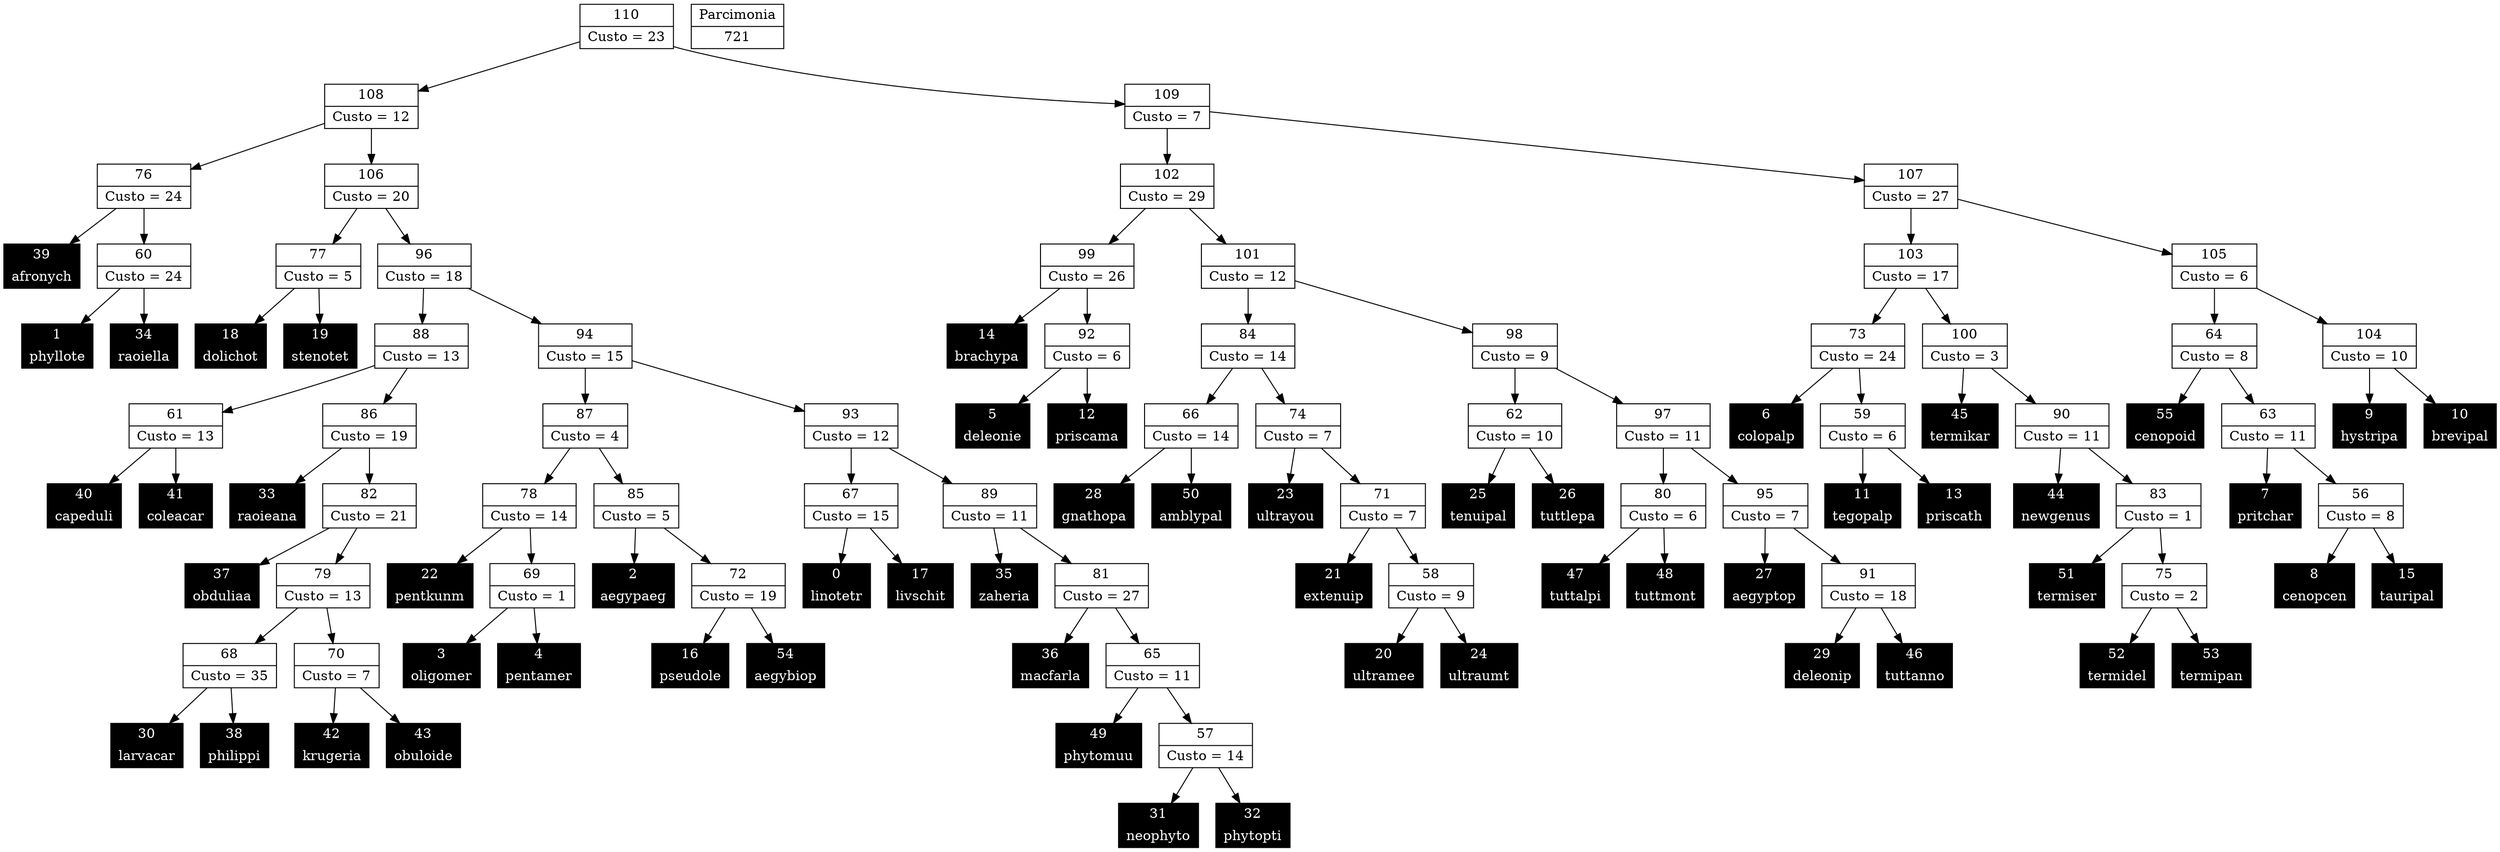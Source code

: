 Digraph G {
0 [shape="record", label="{0 | linotetr}",style=filled, color=black, fontcolor=white,fontsize=14, height=0.5]
1 [shape="record", label="{1 | phyllote}",style=filled, color=black, fontcolor=white,fontsize=14, height=0.5]
2 [shape="record", label="{2 | aegypaeg}",style=filled, color=black, fontcolor=white,fontsize=14, height=0.5]
3 [shape="record", label="{3 | oligomer}",style=filled, color=black, fontcolor=white,fontsize=14, height=0.5]
4 [shape="record", label="{4 | pentamer}",style=filled, color=black, fontcolor=white,fontsize=14, height=0.5]
5 [shape="record", label="{5 | deleonie}",style=filled, color=black, fontcolor=white,fontsize=14, height=0.5]
6 [shape="record", label="{6 | colopalp}",style=filled, color=black, fontcolor=white,fontsize=14, height=0.5]
7 [shape="record", label="{7 | pritchar}",style=filled, color=black, fontcolor=white,fontsize=14, height=0.5]
8 [shape="record", label="{8 | cenopcen}",style=filled, color=black, fontcolor=white,fontsize=14, height=0.5]
9 [shape="record", label="{9 | hystripa}",style=filled, color=black, fontcolor=white,fontsize=14, height=0.5]
10 [shape="record", label="{10 | brevipal}",style=filled, color=black, fontcolor=white,fontsize=14, height=0.5]
11 [shape="record", label="{11 | tegopalp}",style=filled, color=black, fontcolor=white,fontsize=14, height=0.5]
12 [shape="record", label="{12 | priscama}",style=filled, color=black, fontcolor=white,fontsize=14, height=0.5]
13 [shape="record", label="{13 | priscath}",style=filled, color=black, fontcolor=white,fontsize=14, height=0.5]
14 [shape="record", label="{14 | brachypa}",style=filled, color=black, fontcolor=white,fontsize=14, height=0.5]
15 [shape="record", label="{15 | tauripal}",style=filled, color=black, fontcolor=white,fontsize=14, height=0.5]
16 [shape="record", label="{16 | pseudole}",style=filled, color=black, fontcolor=white,fontsize=14, height=0.5]
17 [shape="record", label="{17 | livschit}",style=filled, color=black, fontcolor=white,fontsize=14, height=0.5]
18 [shape="record", label="{18 | dolichot}",style=filled, color=black, fontcolor=white,fontsize=14, height=0.5]
19 [shape="record", label="{19 | stenotet}",style=filled, color=black, fontcolor=white,fontsize=14, height=0.5]
20 [shape="record", label="{20 | ultramee}",style=filled, color=black, fontcolor=white,fontsize=14, height=0.5]
21 [shape="record", label="{21 | extenuip}",style=filled, color=black, fontcolor=white,fontsize=14, height=0.5]
22 [shape="record", label="{22 | pentkunm}",style=filled, color=black, fontcolor=white,fontsize=14, height=0.5]
23 [shape="record", label="{23 | ultrayou}",style=filled, color=black, fontcolor=white,fontsize=14, height=0.5]
24 [shape="record", label="{24 | ultraumt}",style=filled, color=black, fontcolor=white,fontsize=14, height=0.5]
25 [shape="record", label="{25 | tenuipal}",style=filled, color=black, fontcolor=white,fontsize=14, height=0.5]
26 [shape="record", label="{26 | tuttlepa}",style=filled, color=black, fontcolor=white,fontsize=14, height=0.5]
27 [shape="record", label="{27 | aegyptop}",style=filled, color=black, fontcolor=white,fontsize=14, height=0.5]
28 [shape="record", label="{28 | gnathopa}",style=filled, color=black, fontcolor=white,fontsize=14, height=0.5]
29 [shape="record", label="{29 | deleonip}",style=filled, color=black, fontcolor=white,fontsize=14, height=0.5]
30 [shape="record", label="{30 | larvacar}",style=filled, color=black, fontcolor=white,fontsize=14, height=0.5]
31 [shape="record", label="{31 | neophyto}",style=filled, color=black, fontcolor=white,fontsize=14, height=0.5]
32 [shape="record", label="{32 | phytopti}",style=filled, color=black, fontcolor=white,fontsize=14, height=0.5]
33 [shape="record", label="{33 | raoieana}",style=filled, color=black, fontcolor=white,fontsize=14, height=0.5]
34 [shape="record", label="{34 | raoiella}",style=filled, color=black, fontcolor=white,fontsize=14, height=0.5]
35 [shape="record", label="{35 | zaheria}",style=filled, color=black, fontcolor=white,fontsize=14, height=0.5]
36 [shape="record", label="{36 | macfarla}",style=filled, color=black, fontcolor=white,fontsize=14, height=0.5]
37 [shape="record", label="{37 | obduliaa}",style=filled, color=black, fontcolor=white,fontsize=14, height=0.5]
38 [shape="record", label="{38 | philippi}",style=filled, color=black, fontcolor=white,fontsize=14, height=0.5]
39 [shape="record", label="{39 | afronych}",style=filled, color=black, fontcolor=white,fontsize=14, height=0.5]
40 [shape="record", label="{40 | capeduli}",style=filled, color=black, fontcolor=white,fontsize=14, height=0.5]
41 [shape="record", label="{41 | coleacar}",style=filled, color=black, fontcolor=white,fontsize=14, height=0.5]
42 [shape="record", label="{42 | krugeria}",style=filled, color=black, fontcolor=white,fontsize=14, height=0.5]
43 [shape="record", label="{43 | obuloide}",style=filled, color=black, fontcolor=white,fontsize=14, height=0.5]
44 [shape="record", label="{44 | newgenus}",style=filled, color=black, fontcolor=white,fontsize=14, height=0.5]
45 [shape="record", label="{45 | termikar}",style=filled, color=black, fontcolor=white,fontsize=14, height=0.5]
46 [shape="record", label="{46 | tuttanno}",style=filled, color=black, fontcolor=white,fontsize=14, height=0.5]
47 [shape="record", label="{47 | tuttalpi}",style=filled, color=black, fontcolor=white,fontsize=14, height=0.5]
48 [shape="record", label="{48 | tuttmont}",style=filled, color=black, fontcolor=white,fontsize=14, height=0.5]
49 [shape="record", label="{49 | phytomuu}",style=filled, color=black, fontcolor=white,fontsize=14, height=0.5]
50 [shape="record", label="{50 | amblypal}",style=filled, color=black, fontcolor=white,fontsize=14, height=0.5]
51 [shape="record", label="{51 | termiser}",style=filled, color=black, fontcolor=white,fontsize=14, height=0.5]
52 [shape="record", label="{52 | termidel}",style=filled, color=black, fontcolor=white,fontsize=14, height=0.5]
53 [shape="record", label="{53 | termipan}",style=filled, color=black, fontcolor=white,fontsize=14, height=0.5]
54 [shape="record", label="{54 | aegybiop}",style=filled, color=black, fontcolor=white,fontsize=14, height=0.5]
55 [shape="record", label="{55 | cenopoid}",style=filled, color=black, fontcolor=white,fontsize=14, height=0.5]
56 [shape="record", label="{56|Custo = 8}"]
57 [shape="record", label="{57|Custo = 14}"]
58 [shape="record", label="{58|Custo = 9}"]
59 [shape="record", label="{59|Custo = 6}"]
60 [shape="record", label="{60|Custo = 24}"]
61 [shape="record", label="{61|Custo = 13}"]
62 [shape="record", label="{62|Custo = 10}"]
63 [shape="record", label="{63|Custo = 11}"]
64 [shape="record", label="{64|Custo = 8}"]
65 [shape="record", label="{65|Custo = 11}"]
66 [shape="record", label="{66|Custo = 14}"]
67 [shape="record", label="{67|Custo = 15}"]
68 [shape="record", label="{68|Custo = 35}"]
69 [shape="record", label="{69|Custo = 1}"]
70 [shape="record", label="{70|Custo = 7}"]
71 [shape="record", label="{71|Custo = 7}"]
72 [shape="record", label="{72|Custo = 19}"]
73 [shape="record", label="{73|Custo = 24}"]
74 [shape="record", label="{74|Custo = 7}"]
75 [shape="record", label="{75|Custo = 2}"]
76 [shape="record", label="{76|Custo = 24}"]
77 [shape="record", label="{77|Custo = 5}"]
78 [shape="record", label="{78|Custo = 14}"]
79 [shape="record", label="{79|Custo = 13}"]
80 [shape="record", label="{80|Custo = 6}"]
81 [shape="record", label="{81|Custo = 27}"]
82 [shape="record", label="{82|Custo = 21}"]
83 [shape="record", label="{83|Custo = 1}"]
84 [shape="record", label="{84|Custo = 14}"]
85 [shape="record", label="{85|Custo = 5}"]
86 [shape="record", label="{86|Custo = 19}"]
87 [shape="record", label="{87|Custo = 4}"]
88 [shape="record", label="{88|Custo = 13}"]
89 [shape="record", label="{89|Custo = 11}"]
90 [shape="record", label="{90|Custo = 11}"]
91 [shape="record", label="{91|Custo = 18}"]
92 [shape="record", label="{92|Custo = 6}"]
93 [shape="record", label="{93|Custo = 12}"]
94 [shape="record", label="{94|Custo = 15}"]
95 [shape="record", label="{95|Custo = 7}"]
96 [shape="record", label="{96|Custo = 18}"]
97 [shape="record", label="{97|Custo = 11}"]
98 [shape="record", label="{98|Custo = 9}"]
99 [shape="record", label="{99|Custo = 26}"]
100 [shape="record", label="{100|Custo = 3}"]
101 [shape="record", label="{101|Custo = 12}"]
102 [shape="record", label="{102|Custo = 29}"]
103 [shape="record", label="{103|Custo = 17}"]
104 [shape="record", label="{104|Custo = 10}"]
105 [shape="record", label="{105|Custo = 6}"]
106 [shape="record", label="{106|Custo = 20}"]
107 [shape="record", label="{107|Custo = 27}"]
108 [shape="record", label="{108|Custo = 12}"]
109 [shape="record", label="{109|Custo = 7}"]
110 [shape="record", label="{110|Custo = 23}"]

56->15
56->8
57->32
57->31
58->24
58->20
59->13
59->11
60->34
60->1
61->41
61->40
62->26
62->25
63->56
63->7
64->63
64->55
65->57
65->49
66->50
66->28
67->17
67->0
68->38
68->30
69->4
69->3
70->43
70->42
71->58
71->21
72->54
72->16
73->59
73->6
74->71
74->23
75->53
75->52
76->60
76->39
77->19
77->18
78->69
78->22
79->70
79->68
80->48
80->47
81->65
81->36
82->79
82->37
83->75
83->51
84->74
84->66
85->72
85->2
86->82
86->33
87->85
87->78
88->86
88->61
89->81
89->35
90->83
90->44
91->46
91->29
92->12
92->5
93->89
93->67
94->93
94->87
95->91
95->27
96->94
96->88
97->95
97->80
98->97
98->62
99->92
99->14
100->90
100->45
101->98
101->84
102->101
102->99
103->100
103->73
104->10
104->9
105->104
105->64
106->96
106->77
107->105
107->103
108->106
108->76
109->107
109->102
110->109
110->108

721 [shape="record", label="{Parcimonia|721}"]
}